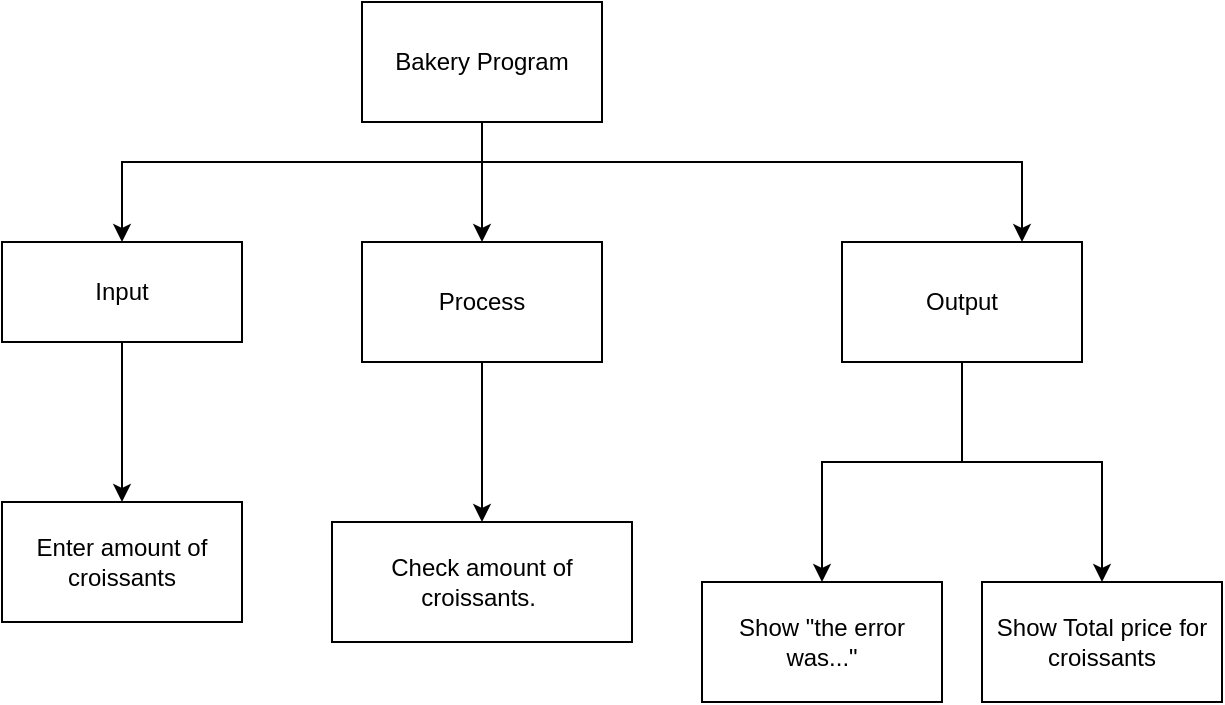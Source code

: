 <mxfile>
    <diagram id="HIP3nbAZw_EuaXWnEj3U" name="Page-1">
        <mxGraphModel dx="233" dy="286" grid="1" gridSize="10" guides="1" tooltips="1" connect="1" arrows="1" fold="1" page="1" pageScale="1" pageWidth="850" pageHeight="1100" math="0" shadow="0">
            <root>
                <mxCell id="0"/>
                <mxCell id="1" parent="0"/>
                <mxCell id="2" style="edgeStyle=orthogonalEdgeStyle;html=1;rounded=0;" edge="1" parent="1" source="5" target="7">
                    <mxGeometry relative="1" as="geometry"/>
                </mxCell>
                <mxCell id="3" style="edgeStyle=orthogonalEdgeStyle;rounded=0;html=1;" edge="1" parent="1" source="5" target="10">
                    <mxGeometry relative="1" as="geometry">
                        <Array as="points">
                            <mxPoint x="340" y="320"/>
                            <mxPoint x="610" y="320"/>
                        </Array>
                    </mxGeometry>
                </mxCell>
                <mxCell id="4" style="edgeStyle=orthogonalEdgeStyle;rounded=0;html=1;" edge="1" parent="1" source="5" target="12">
                    <mxGeometry relative="1" as="geometry">
                        <Array as="points">
                            <mxPoint x="340" y="320"/>
                            <mxPoint x="160" y="320"/>
                        </Array>
                    </mxGeometry>
                </mxCell>
                <mxCell id="5" value="Bakery Program" style="rounded=0;whiteSpace=wrap;html=1;" vertex="1" parent="1">
                    <mxGeometry x="280" y="240" width="120" height="60" as="geometry"/>
                </mxCell>
                <mxCell id="6" value="" style="edgeStyle=none;html=1;" edge="1" parent="1" source="7" target="14">
                    <mxGeometry relative="1" as="geometry"/>
                </mxCell>
                <mxCell id="7" value="Process" style="rounded=0;whiteSpace=wrap;html=1;" vertex="1" parent="1">
                    <mxGeometry x="280" y="360" width="120" height="60" as="geometry"/>
                </mxCell>
                <mxCell id="8" value="" style="edgeStyle=none;html=1;rounded=0;" edge="1" parent="1" source="10" target="15">
                    <mxGeometry relative="1" as="geometry">
                        <Array as="points">
                            <mxPoint x="580" y="470"/>
                            <mxPoint x="510" y="470"/>
                        </Array>
                    </mxGeometry>
                </mxCell>
                <mxCell id="9" style="edgeStyle=none;html=1;exitX=0.5;exitY=1;exitDx=0;exitDy=0;entryX=0.5;entryY=0;entryDx=0;entryDy=0;rounded=0;" edge="1" parent="1" source="10" target="16">
                    <mxGeometry relative="1" as="geometry">
                        <Array as="points">
                            <mxPoint x="580" y="470"/>
                            <mxPoint x="650" y="470"/>
                        </Array>
                    </mxGeometry>
                </mxCell>
                <mxCell id="10" value="Output" style="rounded=0;whiteSpace=wrap;html=1;" vertex="1" parent="1">
                    <mxGeometry x="520" y="360" width="120" height="60" as="geometry"/>
                </mxCell>
                <mxCell id="11" value="" style="edgeStyle=none;html=1;" edge="1" parent="1" source="12" target="13">
                    <mxGeometry relative="1" as="geometry"/>
                </mxCell>
                <mxCell id="12" value="Input" style="rounded=0;whiteSpace=wrap;html=1;" vertex="1" parent="1">
                    <mxGeometry x="100" y="360" width="120" height="50" as="geometry"/>
                </mxCell>
                <mxCell id="13" value="Enter amount of croissants" style="rounded=0;whiteSpace=wrap;html=1;" vertex="1" parent="1">
                    <mxGeometry x="100" y="490" width="120" height="60" as="geometry"/>
                </mxCell>
                <mxCell id="14" value="Check amount of croissants.&amp;nbsp;" style="rounded=0;whiteSpace=wrap;html=1;" vertex="1" parent="1">
                    <mxGeometry x="265" y="500" width="150" height="60" as="geometry"/>
                </mxCell>
                <mxCell id="15" value="Show &quot;the error was...&quot;" style="rounded=0;whiteSpace=wrap;html=1;" vertex="1" parent="1">
                    <mxGeometry x="450" y="530" width="120" height="60" as="geometry"/>
                </mxCell>
                <mxCell id="16" value="Show Total price for croissants" style="rounded=0;whiteSpace=wrap;html=1;" vertex="1" parent="1">
                    <mxGeometry x="590" y="530" width="120" height="60" as="geometry"/>
                </mxCell>
            </root>
        </mxGraphModel>
    </diagram>
</mxfile>